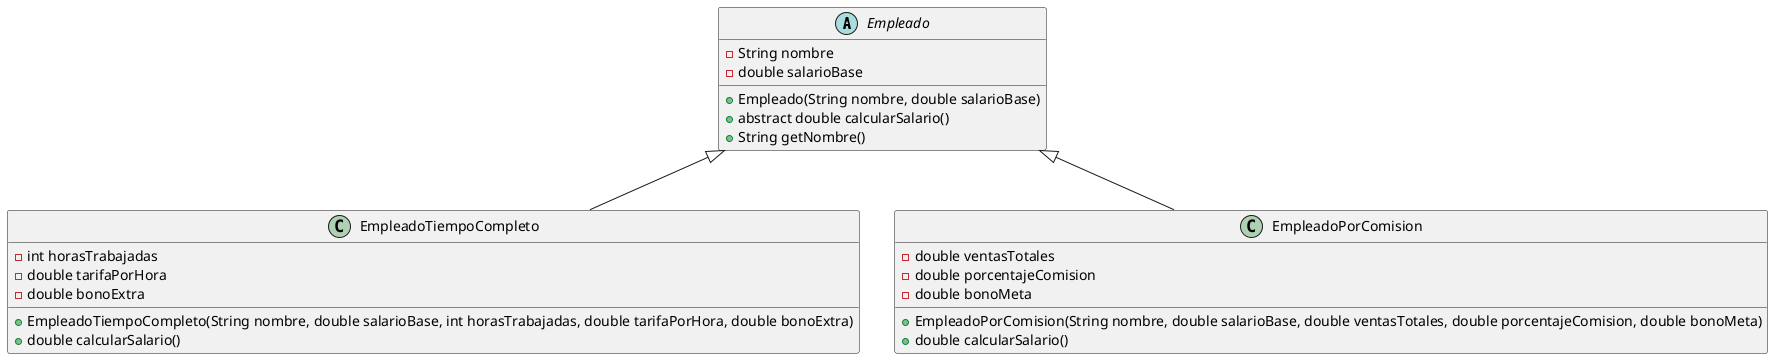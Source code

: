 package Lab7;

@startuml

abstract class Empleado {
    - String nombre
    - double salarioBase
    + Empleado(String nombre, double salarioBase)
    + abstract double calcularSalario()
    + String getNombre()
}

class EmpleadoTiempoCompleto extends Empleado {
    - int horasTrabajadas
    - double tarifaPorHora
    - double bonoExtra
    + EmpleadoTiempoCompleto(String nombre, double salarioBase, int horasTrabajadas, double tarifaPorHora, double bonoExtra)
    + double calcularSalario()
}

class EmpleadoPorComision extends Empleado {
    - double ventasTotales
    - double porcentajeComision
    - double bonoMeta
    + EmpleadoPorComision(String nombre, double salarioBase, double ventasTotales, double porcentajeComision, double bonoMeta)
    + double calcularSalario()
}

@enduml
